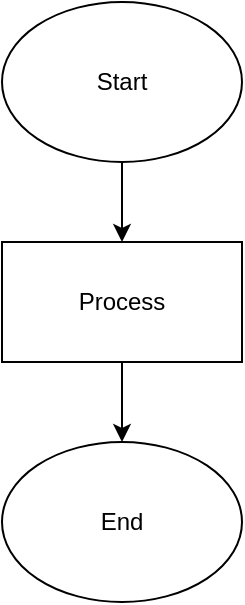 <mxfile version="20.8.10" type="github">
  <diagram id="C5RBs43oDa-KdzZeNtuy" name="Page-1">
    <mxGraphModel dx="1050" dy="541" grid="1" gridSize="10" guides="1" tooltips="1" connect="1" arrows="1" fold="1" page="1" pageScale="1" pageWidth="827" pageHeight="1169" math="0" shadow="0">
      <root>
        <mxCell id="WIyWlLk6GJQsqaUBKTNV-0" />
        <mxCell id="WIyWlLk6GJQsqaUBKTNV-1" parent="WIyWlLk6GJQsqaUBKTNV-0" />
        <mxCell id="2VQlA1CodOvKgHyWzzHg-2" value="" style="edgeStyle=orthogonalEdgeStyle;rounded=0;orthogonalLoop=1;jettySize=auto;html=1;" edge="1" parent="WIyWlLk6GJQsqaUBKTNV-1" source="2VQlA1CodOvKgHyWzzHg-0" target="2VQlA1CodOvKgHyWzzHg-1">
          <mxGeometry relative="1" as="geometry" />
        </mxCell>
        <mxCell id="2VQlA1CodOvKgHyWzzHg-0" value="Start" style="ellipse;whiteSpace=wrap;html=1;" vertex="1" parent="WIyWlLk6GJQsqaUBKTNV-1">
          <mxGeometry x="170" y="60" width="120" height="80" as="geometry" />
        </mxCell>
        <mxCell id="2VQlA1CodOvKgHyWzzHg-4" value="" style="edgeStyle=orthogonalEdgeStyle;rounded=0;orthogonalLoop=1;jettySize=auto;html=1;" edge="1" parent="WIyWlLk6GJQsqaUBKTNV-1" source="2VQlA1CodOvKgHyWzzHg-1" target="2VQlA1CodOvKgHyWzzHg-3">
          <mxGeometry relative="1" as="geometry" />
        </mxCell>
        <mxCell id="2VQlA1CodOvKgHyWzzHg-1" value="Process" style="whiteSpace=wrap;html=1;" vertex="1" parent="WIyWlLk6GJQsqaUBKTNV-1">
          <mxGeometry x="170" y="180" width="120" height="60" as="geometry" />
        </mxCell>
        <mxCell id="2VQlA1CodOvKgHyWzzHg-3" value="End" style="ellipse;whiteSpace=wrap;html=1;" vertex="1" parent="WIyWlLk6GJQsqaUBKTNV-1">
          <mxGeometry x="170" y="280" width="120" height="80" as="geometry" />
        </mxCell>
      </root>
    </mxGraphModel>
  </diagram>
</mxfile>
